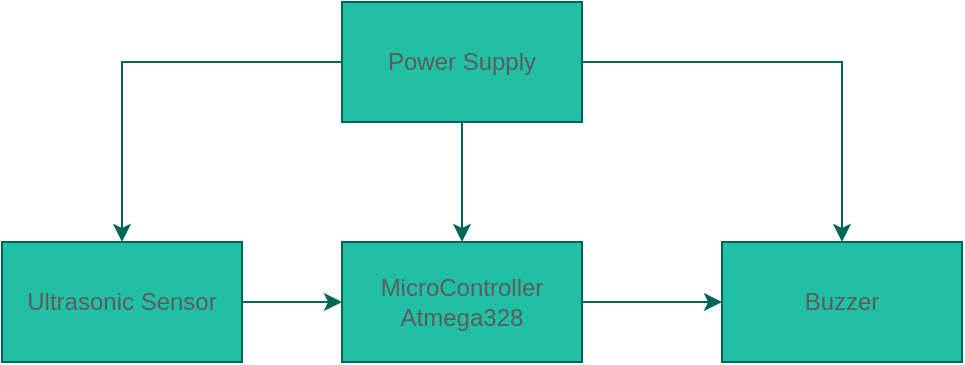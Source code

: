 <mxfile version="15.8.7" type="device"><diagram id="C5RBs43oDa-KdzZeNtuy" name="Page-1"><mxGraphModel dx="868" dy="393" grid="1" gridSize="10" guides="1" tooltips="1" connect="1" arrows="1" fold="1" page="1" pageScale="1" pageWidth="827" pageHeight="1169" math="0" shadow="0"><root><mxCell id="WIyWlLk6GJQsqaUBKTNV-0"/><mxCell id="WIyWlLk6GJQsqaUBKTNV-1" parent="WIyWlLk6GJQsqaUBKTNV-0"/><mxCell id="J_OIgDfnM5dNqpjoU_77-46" style="edgeStyle=orthogonalEdgeStyle;rounded=0;orthogonalLoop=1;jettySize=auto;html=1;entryX=0.5;entryY=0;entryDx=0;entryDy=0;strokeColor=#006658;fontColor=#5C5C5C;" edge="1" parent="WIyWlLk6GJQsqaUBKTNV-1" source="J_OIgDfnM5dNqpjoU_77-2" target="J_OIgDfnM5dNqpjoU_77-43"><mxGeometry relative="1" as="geometry"/></mxCell><mxCell id="J_OIgDfnM5dNqpjoU_77-47" style="edgeStyle=orthogonalEdgeStyle;rounded=0;orthogonalLoop=1;jettySize=auto;html=1;exitX=1;exitY=0.5;exitDx=0;exitDy=0;entryX=0.5;entryY=0;entryDx=0;entryDy=0;strokeColor=#006658;fontColor=#5C5C5C;" edge="1" parent="WIyWlLk6GJQsqaUBKTNV-1" source="J_OIgDfnM5dNqpjoU_77-2" target="J_OIgDfnM5dNqpjoU_77-44"><mxGeometry relative="1" as="geometry"/></mxCell><mxCell id="J_OIgDfnM5dNqpjoU_77-50" style="edgeStyle=orthogonalEdgeStyle;rounded=0;orthogonalLoop=1;jettySize=auto;html=1;exitX=0;exitY=0.5;exitDx=0;exitDy=0;entryX=0.5;entryY=0;entryDx=0;entryDy=0;strokeColor=#006658;fontColor=#5C5C5C;" edge="1" parent="WIyWlLk6GJQsqaUBKTNV-1" source="J_OIgDfnM5dNqpjoU_77-2" target="J_OIgDfnM5dNqpjoU_77-42"><mxGeometry relative="1" as="geometry"/></mxCell><mxCell id="J_OIgDfnM5dNqpjoU_77-2" value="Power Supply" style="rounded=0;whiteSpace=wrap;html=1;fillColor=#21C0A5;strokeColor=#006658;fontColor=#5C5C5C;" vertex="1" parent="WIyWlLk6GJQsqaUBKTNV-1"><mxGeometry x="330" y="140" width="120" height="60" as="geometry"/></mxCell><mxCell id="J_OIgDfnM5dNqpjoU_77-48" style="edgeStyle=orthogonalEdgeStyle;rounded=0;orthogonalLoop=1;jettySize=auto;html=1;exitX=1;exitY=0.5;exitDx=0;exitDy=0;entryX=0;entryY=0.5;entryDx=0;entryDy=0;strokeColor=#006658;fontColor=#5C5C5C;" edge="1" parent="WIyWlLk6GJQsqaUBKTNV-1" source="J_OIgDfnM5dNqpjoU_77-42" target="J_OIgDfnM5dNqpjoU_77-43"><mxGeometry relative="1" as="geometry"/></mxCell><mxCell id="J_OIgDfnM5dNqpjoU_77-42" value="Ultrasonic Sensor" style="rounded=0;whiteSpace=wrap;html=1;fillColor=#21C0A5;strokeColor=#006658;fontColor=#5C5C5C;" vertex="1" parent="WIyWlLk6GJQsqaUBKTNV-1"><mxGeometry x="160" y="260" width="120" height="60" as="geometry"/></mxCell><mxCell id="J_OIgDfnM5dNqpjoU_77-49" style="edgeStyle=orthogonalEdgeStyle;rounded=0;orthogonalLoop=1;jettySize=auto;html=1;exitX=1;exitY=0.5;exitDx=0;exitDy=0;strokeColor=#006658;fontColor=#5C5C5C;" edge="1" parent="WIyWlLk6GJQsqaUBKTNV-1" source="J_OIgDfnM5dNqpjoU_77-43" target="J_OIgDfnM5dNqpjoU_77-44"><mxGeometry relative="1" as="geometry"/></mxCell><mxCell id="J_OIgDfnM5dNqpjoU_77-43" value="MicroController&lt;br&gt;Atmega328" style="rounded=0;whiteSpace=wrap;html=1;fillColor=#21C0A5;strokeColor=#006658;fontColor=#5C5C5C;" vertex="1" parent="WIyWlLk6GJQsqaUBKTNV-1"><mxGeometry x="330" y="260" width="120" height="60" as="geometry"/></mxCell><mxCell id="J_OIgDfnM5dNqpjoU_77-44" value="Buzzer" style="rounded=0;whiteSpace=wrap;html=1;fillColor=#21C0A5;strokeColor=#006658;fontColor=#5C5C5C;" vertex="1" parent="WIyWlLk6GJQsqaUBKTNV-1"><mxGeometry x="520" y="260" width="120" height="60" as="geometry"/></mxCell></root></mxGraphModel></diagram></mxfile>